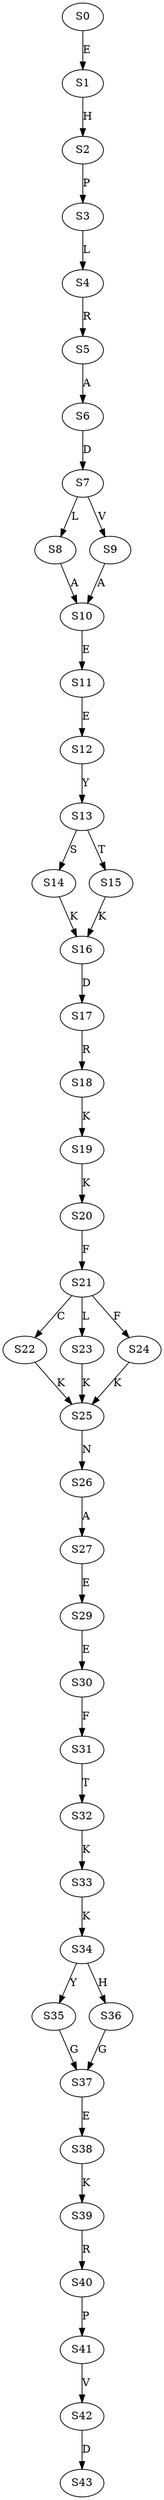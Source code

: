 strict digraph  {
	S0 -> S1 [ label = E ];
	S1 -> S2 [ label = H ];
	S2 -> S3 [ label = P ];
	S3 -> S4 [ label = L ];
	S4 -> S5 [ label = R ];
	S5 -> S6 [ label = A ];
	S6 -> S7 [ label = D ];
	S7 -> S8 [ label = L ];
	S7 -> S9 [ label = V ];
	S8 -> S10 [ label = A ];
	S9 -> S10 [ label = A ];
	S10 -> S11 [ label = E ];
	S11 -> S12 [ label = E ];
	S12 -> S13 [ label = Y ];
	S13 -> S14 [ label = S ];
	S13 -> S15 [ label = T ];
	S14 -> S16 [ label = K ];
	S15 -> S16 [ label = K ];
	S16 -> S17 [ label = D ];
	S17 -> S18 [ label = R ];
	S18 -> S19 [ label = K ];
	S19 -> S20 [ label = K ];
	S20 -> S21 [ label = F ];
	S21 -> S22 [ label = C ];
	S21 -> S23 [ label = L ];
	S21 -> S24 [ label = F ];
	S22 -> S25 [ label = K ];
	S23 -> S25 [ label = K ];
	S24 -> S25 [ label = K ];
	S25 -> S26 [ label = N ];
	S26 -> S27 [ label = A ];
	S27 -> S29 [ label = E ];
	S29 -> S30 [ label = E ];
	S30 -> S31 [ label = F ];
	S31 -> S32 [ label = T ];
	S32 -> S33 [ label = K ];
	S33 -> S34 [ label = K ];
	S34 -> S35 [ label = Y ];
	S34 -> S36 [ label = H ];
	S35 -> S37 [ label = G ];
	S36 -> S37 [ label = G ];
	S37 -> S38 [ label = E ];
	S38 -> S39 [ label = K ];
	S39 -> S40 [ label = R ];
	S40 -> S41 [ label = P ];
	S41 -> S42 [ label = V ];
	S42 -> S43 [ label = D ];
}
